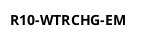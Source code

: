 @startuml

title R10-WTRCHG-EM

!define EM_NAME R10-WTRCHG-EM

!define OAR_RESPONSE 'EM_NAME/MONITOR/OAR/INPUT'

!define	S_EMC_CHARGE	'R10-WTRCHG-EM'

!define	FLOW	'FI-4289'
!define	FLOW_VLV1	'CV-4289'
!define	FLOW_TOT	'FQIC-4289/TOTAL'
!define RX_TARE		'ignore'

!define CHG_SP   'EM_NAME/OP001'
!define LOW_CHG_SP 'EM_NAME/OP001_MIN'

!define good_charge_target		1000
!define bad_charge_target		5

@enduml